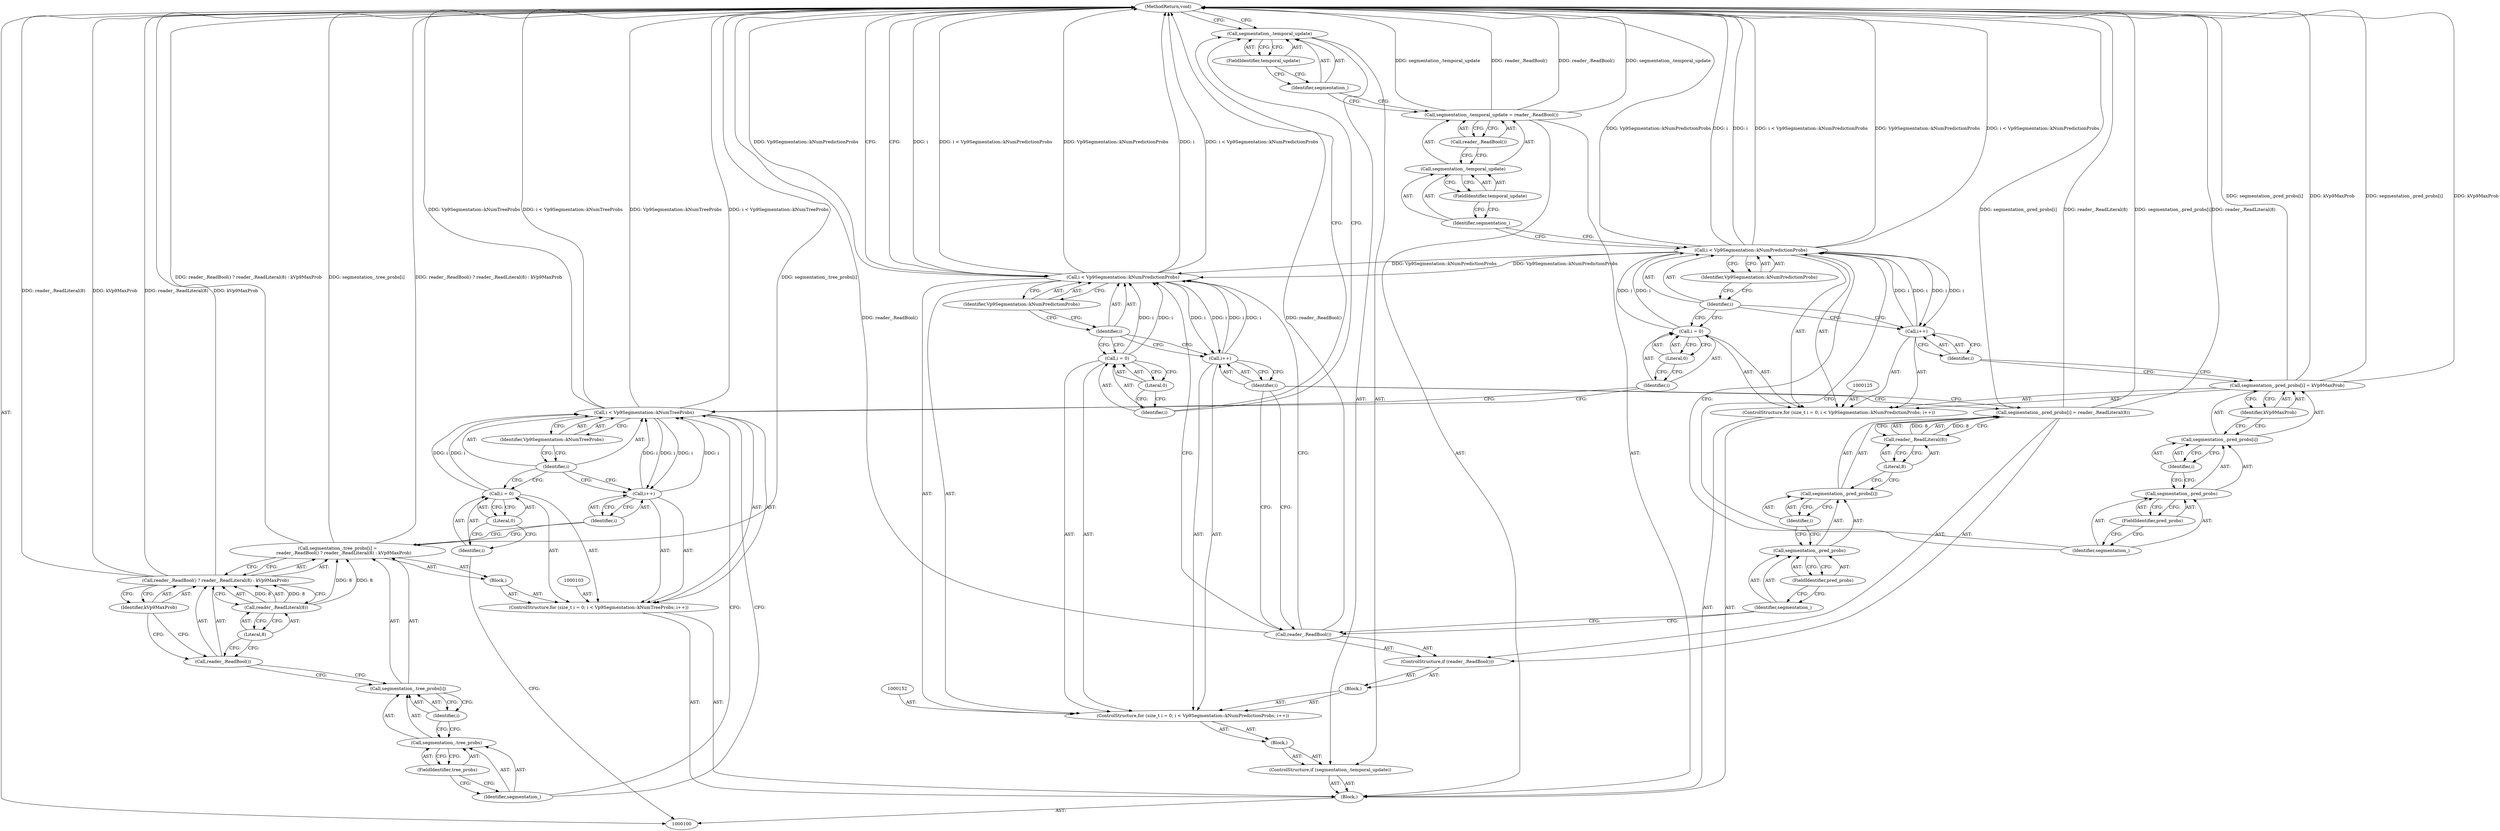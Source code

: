 digraph "1_Chrome_27c68f543e5eba779902447445dfb05ec3f5bf75_20" {
"1000172" [label="(MethodReturn,void)"];
"1000101" [label="(Block,)"];
"1000144" [label="(FieldIdentifier,temporal_update)"];
"1000141" [label="(Call,segmentation_.temporal_update = reader_.ReadBool())"];
"1000142" [label="(Call,segmentation_.temporal_update)"];
"1000143" [label="(Identifier,segmentation_)"];
"1000145" [label="(Call,reader_.ReadBool())"];
"1000146" [label="(ControlStructure,if (segmentation_.temporal_update))"];
"1000149" [label="(FieldIdentifier,temporal_update)"];
"1000150" [label="(Block,)"];
"1000147" [label="(Call,segmentation_.temporal_update)"];
"1000148" [label="(Identifier,segmentation_)"];
"1000153" [label="(Call,i = 0)"];
"1000154" [label="(Identifier,i)"];
"1000155" [label="(Literal,0)"];
"1000156" [label="(Call,i < Vp9Segmentation::kNumPredictionProbs)"];
"1000157" [label="(Identifier,i)"];
"1000158" [label="(Identifier,Vp9Segmentation::kNumPredictionProbs)"];
"1000151" [label="(ControlStructure,for (size_t i = 0; i < Vp9Segmentation::kNumPredictionProbs; i++))"];
"1000159" [label="(Call,i++)"];
"1000160" [label="(Identifier,i)"];
"1000161" [label="(Block,)"];
"1000163" [label="(Call,reader_.ReadBool())"];
"1000162" [label="(ControlStructure,if (reader_.ReadBool()))"];
"1000168" [label="(FieldIdentifier,pred_probs)"];
"1000169" [label="(Identifier,i)"];
"1000170" [label="(Call,reader_.ReadLiteral(8))"];
"1000171" [label="(Literal,8)"];
"1000164" [label="(Call,segmentation_.pred_probs[i] = reader_.ReadLiteral(8))"];
"1000165" [label="(Call,segmentation_.pred_probs[i])"];
"1000166" [label="(Call,segmentation_.pred_probs)"];
"1000167" [label="(Identifier,segmentation_)"];
"1000104" [label="(Call,i = 0)"];
"1000105" [label="(Identifier,i)"];
"1000106" [label="(Literal,0)"];
"1000107" [label="(Call,i < Vp9Segmentation::kNumTreeProbs)"];
"1000108" [label="(Identifier,i)"];
"1000109" [label="(Identifier,Vp9Segmentation::kNumTreeProbs)"];
"1000102" [label="(ControlStructure,for (size_t i = 0; i < Vp9Segmentation::kNumTreeProbs; i++))"];
"1000110" [label="(Call,i++)"];
"1000111" [label="(Identifier,i)"];
"1000112" [label="(Block,)"];
"1000117" [label="(FieldIdentifier,tree_probs)"];
"1000118" [label="(Identifier,i)"];
"1000113" [label="(Call,segmentation_.tree_probs[i] =\n         reader_.ReadBool() ? reader_.ReadLiteral(8) : kVp9MaxProb)"];
"1000114" [label="(Call,segmentation_.tree_probs[i])"];
"1000115" [label="(Call,segmentation_.tree_probs)"];
"1000116" [label="(Identifier,segmentation_)"];
"1000121" [label="(Call,reader_.ReadLiteral(8))"];
"1000122" [label="(Literal,8)"];
"1000123" [label="(Identifier,kVp9MaxProb)"];
"1000119" [label="(Call,reader_.ReadBool() ? reader_.ReadLiteral(8) : kVp9MaxProb)"];
"1000120" [label="(Call,reader_.ReadBool())"];
"1000126" [label="(Call,i = 0)"];
"1000127" [label="(Identifier,i)"];
"1000128" [label="(Literal,0)"];
"1000129" [label="(Call,i < Vp9Segmentation::kNumPredictionProbs)"];
"1000130" [label="(Identifier,i)"];
"1000131" [label="(Identifier,Vp9Segmentation::kNumPredictionProbs)"];
"1000124" [label="(ControlStructure,for (size_t i = 0; i < Vp9Segmentation::kNumPredictionProbs; i++))"];
"1000132" [label="(Call,i++)"];
"1000133" [label="(Identifier,i)"];
"1000138" [label="(FieldIdentifier,pred_probs)"];
"1000139" [label="(Identifier,i)"];
"1000140" [label="(Identifier,kVp9MaxProb)"];
"1000134" [label="(Call,segmentation_.pred_probs[i] = kVp9MaxProb)"];
"1000135" [label="(Call,segmentation_.pred_probs[i])"];
"1000136" [label="(Call,segmentation_.pred_probs)"];
"1000137" [label="(Identifier,segmentation_)"];
"1000172" -> "1000100"  [label="AST: "];
"1000172" -> "1000156"  [label="CFG: "];
"1000172" -> "1000147"  [label="CFG: "];
"1000141" -> "1000172"  [label="DDG: segmentation_.temporal_update"];
"1000141" -> "1000172"  [label="DDG: reader_.ReadBool()"];
"1000107" -> "1000172"  [label="DDG: i < Vp9Segmentation::kNumTreeProbs"];
"1000107" -> "1000172"  [label="DDG: Vp9Segmentation::kNumTreeProbs"];
"1000156" -> "1000172"  [label="DDG: i"];
"1000156" -> "1000172"  [label="DDG: i < Vp9Segmentation::kNumPredictionProbs"];
"1000156" -> "1000172"  [label="DDG: Vp9Segmentation::kNumPredictionProbs"];
"1000113" -> "1000172"  [label="DDG: segmentation_.tree_probs[i]"];
"1000113" -> "1000172"  [label="DDG: reader_.ReadBool() ? reader_.ReadLiteral(8) : kVp9MaxProb"];
"1000134" -> "1000172"  [label="DDG: kVp9MaxProb"];
"1000134" -> "1000172"  [label="DDG: segmentation_.pred_probs[i]"];
"1000119" -> "1000172"  [label="DDG: reader_.ReadLiteral(8)"];
"1000119" -> "1000172"  [label="DDG: kVp9MaxProb"];
"1000164" -> "1000172"  [label="DDG: reader_.ReadLiteral(8)"];
"1000164" -> "1000172"  [label="DDG: segmentation_.pred_probs[i]"];
"1000163" -> "1000172"  [label="DDG: reader_.ReadBool()"];
"1000129" -> "1000172"  [label="DDG: i"];
"1000129" -> "1000172"  [label="DDG: i < Vp9Segmentation::kNumPredictionProbs"];
"1000129" -> "1000172"  [label="DDG: Vp9Segmentation::kNumPredictionProbs"];
"1000101" -> "1000100"  [label="AST: "];
"1000102" -> "1000101"  [label="AST: "];
"1000124" -> "1000101"  [label="AST: "];
"1000141" -> "1000101"  [label="AST: "];
"1000146" -> "1000101"  [label="AST: "];
"1000144" -> "1000142"  [label="AST: "];
"1000144" -> "1000143"  [label="CFG: "];
"1000142" -> "1000144"  [label="CFG: "];
"1000141" -> "1000101"  [label="AST: "];
"1000141" -> "1000145"  [label="CFG: "];
"1000142" -> "1000141"  [label="AST: "];
"1000145" -> "1000141"  [label="AST: "];
"1000148" -> "1000141"  [label="CFG: "];
"1000141" -> "1000172"  [label="DDG: segmentation_.temporal_update"];
"1000141" -> "1000172"  [label="DDG: reader_.ReadBool()"];
"1000142" -> "1000141"  [label="AST: "];
"1000142" -> "1000144"  [label="CFG: "];
"1000143" -> "1000142"  [label="AST: "];
"1000144" -> "1000142"  [label="AST: "];
"1000145" -> "1000142"  [label="CFG: "];
"1000143" -> "1000142"  [label="AST: "];
"1000143" -> "1000129"  [label="CFG: "];
"1000144" -> "1000143"  [label="CFG: "];
"1000145" -> "1000141"  [label="AST: "];
"1000145" -> "1000142"  [label="CFG: "];
"1000141" -> "1000145"  [label="CFG: "];
"1000146" -> "1000101"  [label="AST: "];
"1000147" -> "1000146"  [label="AST: "];
"1000150" -> "1000146"  [label="AST: "];
"1000149" -> "1000147"  [label="AST: "];
"1000149" -> "1000148"  [label="CFG: "];
"1000147" -> "1000149"  [label="CFG: "];
"1000150" -> "1000146"  [label="AST: "];
"1000151" -> "1000150"  [label="AST: "];
"1000147" -> "1000146"  [label="AST: "];
"1000147" -> "1000149"  [label="CFG: "];
"1000148" -> "1000147"  [label="AST: "];
"1000149" -> "1000147"  [label="AST: "];
"1000154" -> "1000147"  [label="CFG: "];
"1000172" -> "1000147"  [label="CFG: "];
"1000148" -> "1000147"  [label="AST: "];
"1000148" -> "1000141"  [label="CFG: "];
"1000149" -> "1000148"  [label="CFG: "];
"1000153" -> "1000151"  [label="AST: "];
"1000153" -> "1000155"  [label="CFG: "];
"1000154" -> "1000153"  [label="AST: "];
"1000155" -> "1000153"  [label="AST: "];
"1000157" -> "1000153"  [label="CFG: "];
"1000153" -> "1000156"  [label="DDG: i"];
"1000154" -> "1000153"  [label="AST: "];
"1000154" -> "1000147"  [label="CFG: "];
"1000155" -> "1000154"  [label="CFG: "];
"1000155" -> "1000153"  [label="AST: "];
"1000155" -> "1000154"  [label="CFG: "];
"1000153" -> "1000155"  [label="CFG: "];
"1000156" -> "1000151"  [label="AST: "];
"1000156" -> "1000158"  [label="CFG: "];
"1000157" -> "1000156"  [label="AST: "];
"1000158" -> "1000156"  [label="AST: "];
"1000163" -> "1000156"  [label="CFG: "];
"1000172" -> "1000156"  [label="CFG: "];
"1000156" -> "1000172"  [label="DDG: i"];
"1000156" -> "1000172"  [label="DDG: i < Vp9Segmentation::kNumPredictionProbs"];
"1000156" -> "1000172"  [label="DDG: Vp9Segmentation::kNumPredictionProbs"];
"1000159" -> "1000156"  [label="DDG: i"];
"1000153" -> "1000156"  [label="DDG: i"];
"1000129" -> "1000156"  [label="DDG: Vp9Segmentation::kNumPredictionProbs"];
"1000156" -> "1000159"  [label="DDG: i"];
"1000157" -> "1000156"  [label="AST: "];
"1000157" -> "1000153"  [label="CFG: "];
"1000157" -> "1000159"  [label="CFG: "];
"1000158" -> "1000157"  [label="CFG: "];
"1000158" -> "1000156"  [label="AST: "];
"1000158" -> "1000157"  [label="CFG: "];
"1000156" -> "1000158"  [label="CFG: "];
"1000151" -> "1000150"  [label="AST: "];
"1000152" -> "1000151"  [label="AST: "];
"1000153" -> "1000151"  [label="AST: "];
"1000156" -> "1000151"  [label="AST: "];
"1000159" -> "1000151"  [label="AST: "];
"1000161" -> "1000151"  [label="AST: "];
"1000159" -> "1000151"  [label="AST: "];
"1000159" -> "1000160"  [label="CFG: "];
"1000160" -> "1000159"  [label="AST: "];
"1000157" -> "1000159"  [label="CFG: "];
"1000159" -> "1000156"  [label="DDG: i"];
"1000156" -> "1000159"  [label="DDG: i"];
"1000160" -> "1000159"  [label="AST: "];
"1000160" -> "1000164"  [label="CFG: "];
"1000160" -> "1000163"  [label="CFG: "];
"1000159" -> "1000160"  [label="CFG: "];
"1000161" -> "1000151"  [label="AST: "];
"1000162" -> "1000161"  [label="AST: "];
"1000163" -> "1000162"  [label="AST: "];
"1000163" -> "1000156"  [label="CFG: "];
"1000167" -> "1000163"  [label="CFG: "];
"1000160" -> "1000163"  [label="CFG: "];
"1000163" -> "1000172"  [label="DDG: reader_.ReadBool()"];
"1000162" -> "1000161"  [label="AST: "];
"1000163" -> "1000162"  [label="AST: "];
"1000164" -> "1000162"  [label="AST: "];
"1000168" -> "1000166"  [label="AST: "];
"1000168" -> "1000167"  [label="CFG: "];
"1000166" -> "1000168"  [label="CFG: "];
"1000169" -> "1000165"  [label="AST: "];
"1000169" -> "1000166"  [label="CFG: "];
"1000165" -> "1000169"  [label="CFG: "];
"1000170" -> "1000164"  [label="AST: "];
"1000170" -> "1000171"  [label="CFG: "];
"1000171" -> "1000170"  [label="AST: "];
"1000164" -> "1000170"  [label="CFG: "];
"1000170" -> "1000164"  [label="DDG: 8"];
"1000171" -> "1000170"  [label="AST: "];
"1000171" -> "1000165"  [label="CFG: "];
"1000170" -> "1000171"  [label="CFG: "];
"1000164" -> "1000162"  [label="AST: "];
"1000164" -> "1000170"  [label="CFG: "];
"1000165" -> "1000164"  [label="AST: "];
"1000170" -> "1000164"  [label="AST: "];
"1000160" -> "1000164"  [label="CFG: "];
"1000164" -> "1000172"  [label="DDG: reader_.ReadLiteral(8)"];
"1000164" -> "1000172"  [label="DDG: segmentation_.pred_probs[i]"];
"1000170" -> "1000164"  [label="DDG: 8"];
"1000165" -> "1000164"  [label="AST: "];
"1000165" -> "1000169"  [label="CFG: "];
"1000166" -> "1000165"  [label="AST: "];
"1000169" -> "1000165"  [label="AST: "];
"1000171" -> "1000165"  [label="CFG: "];
"1000166" -> "1000165"  [label="AST: "];
"1000166" -> "1000168"  [label="CFG: "];
"1000167" -> "1000166"  [label="AST: "];
"1000168" -> "1000166"  [label="AST: "];
"1000169" -> "1000166"  [label="CFG: "];
"1000167" -> "1000166"  [label="AST: "];
"1000167" -> "1000163"  [label="CFG: "];
"1000168" -> "1000167"  [label="CFG: "];
"1000104" -> "1000102"  [label="AST: "];
"1000104" -> "1000106"  [label="CFG: "];
"1000105" -> "1000104"  [label="AST: "];
"1000106" -> "1000104"  [label="AST: "];
"1000108" -> "1000104"  [label="CFG: "];
"1000104" -> "1000107"  [label="DDG: i"];
"1000105" -> "1000104"  [label="AST: "];
"1000105" -> "1000100"  [label="CFG: "];
"1000106" -> "1000105"  [label="CFG: "];
"1000106" -> "1000104"  [label="AST: "];
"1000106" -> "1000105"  [label="CFG: "];
"1000104" -> "1000106"  [label="CFG: "];
"1000107" -> "1000102"  [label="AST: "];
"1000107" -> "1000109"  [label="CFG: "];
"1000108" -> "1000107"  [label="AST: "];
"1000109" -> "1000107"  [label="AST: "];
"1000116" -> "1000107"  [label="CFG: "];
"1000127" -> "1000107"  [label="CFG: "];
"1000107" -> "1000172"  [label="DDG: i < Vp9Segmentation::kNumTreeProbs"];
"1000107" -> "1000172"  [label="DDG: Vp9Segmentation::kNumTreeProbs"];
"1000104" -> "1000107"  [label="DDG: i"];
"1000110" -> "1000107"  [label="DDG: i"];
"1000107" -> "1000110"  [label="DDG: i"];
"1000108" -> "1000107"  [label="AST: "];
"1000108" -> "1000104"  [label="CFG: "];
"1000108" -> "1000110"  [label="CFG: "];
"1000109" -> "1000108"  [label="CFG: "];
"1000109" -> "1000107"  [label="AST: "];
"1000109" -> "1000108"  [label="CFG: "];
"1000107" -> "1000109"  [label="CFG: "];
"1000102" -> "1000101"  [label="AST: "];
"1000103" -> "1000102"  [label="AST: "];
"1000104" -> "1000102"  [label="AST: "];
"1000107" -> "1000102"  [label="AST: "];
"1000110" -> "1000102"  [label="AST: "];
"1000112" -> "1000102"  [label="AST: "];
"1000110" -> "1000102"  [label="AST: "];
"1000110" -> "1000111"  [label="CFG: "];
"1000111" -> "1000110"  [label="AST: "];
"1000108" -> "1000110"  [label="CFG: "];
"1000110" -> "1000107"  [label="DDG: i"];
"1000107" -> "1000110"  [label="DDG: i"];
"1000111" -> "1000110"  [label="AST: "];
"1000111" -> "1000113"  [label="CFG: "];
"1000110" -> "1000111"  [label="CFG: "];
"1000112" -> "1000102"  [label="AST: "];
"1000113" -> "1000112"  [label="AST: "];
"1000117" -> "1000115"  [label="AST: "];
"1000117" -> "1000116"  [label="CFG: "];
"1000115" -> "1000117"  [label="CFG: "];
"1000118" -> "1000114"  [label="AST: "];
"1000118" -> "1000115"  [label="CFG: "];
"1000114" -> "1000118"  [label="CFG: "];
"1000113" -> "1000112"  [label="AST: "];
"1000113" -> "1000119"  [label="CFG: "];
"1000114" -> "1000113"  [label="AST: "];
"1000119" -> "1000113"  [label="AST: "];
"1000111" -> "1000113"  [label="CFG: "];
"1000113" -> "1000172"  [label="DDG: segmentation_.tree_probs[i]"];
"1000113" -> "1000172"  [label="DDG: reader_.ReadBool() ? reader_.ReadLiteral(8) : kVp9MaxProb"];
"1000121" -> "1000113"  [label="DDG: 8"];
"1000114" -> "1000113"  [label="AST: "];
"1000114" -> "1000118"  [label="CFG: "];
"1000115" -> "1000114"  [label="AST: "];
"1000118" -> "1000114"  [label="AST: "];
"1000120" -> "1000114"  [label="CFG: "];
"1000115" -> "1000114"  [label="AST: "];
"1000115" -> "1000117"  [label="CFG: "];
"1000116" -> "1000115"  [label="AST: "];
"1000117" -> "1000115"  [label="AST: "];
"1000118" -> "1000115"  [label="CFG: "];
"1000116" -> "1000115"  [label="AST: "];
"1000116" -> "1000107"  [label="CFG: "];
"1000117" -> "1000116"  [label="CFG: "];
"1000121" -> "1000119"  [label="AST: "];
"1000121" -> "1000122"  [label="CFG: "];
"1000122" -> "1000121"  [label="AST: "];
"1000119" -> "1000121"  [label="CFG: "];
"1000121" -> "1000113"  [label="DDG: 8"];
"1000121" -> "1000119"  [label="DDG: 8"];
"1000122" -> "1000121"  [label="AST: "];
"1000122" -> "1000120"  [label="CFG: "];
"1000121" -> "1000122"  [label="CFG: "];
"1000123" -> "1000119"  [label="AST: "];
"1000123" -> "1000120"  [label="CFG: "];
"1000119" -> "1000123"  [label="CFG: "];
"1000119" -> "1000113"  [label="AST: "];
"1000119" -> "1000121"  [label="CFG: "];
"1000119" -> "1000123"  [label="CFG: "];
"1000120" -> "1000119"  [label="AST: "];
"1000121" -> "1000119"  [label="AST: "];
"1000123" -> "1000119"  [label="AST: "];
"1000113" -> "1000119"  [label="CFG: "];
"1000119" -> "1000172"  [label="DDG: reader_.ReadLiteral(8)"];
"1000119" -> "1000172"  [label="DDG: kVp9MaxProb"];
"1000121" -> "1000119"  [label="DDG: 8"];
"1000120" -> "1000119"  [label="AST: "];
"1000120" -> "1000114"  [label="CFG: "];
"1000122" -> "1000120"  [label="CFG: "];
"1000123" -> "1000120"  [label="CFG: "];
"1000126" -> "1000124"  [label="AST: "];
"1000126" -> "1000128"  [label="CFG: "];
"1000127" -> "1000126"  [label="AST: "];
"1000128" -> "1000126"  [label="AST: "];
"1000130" -> "1000126"  [label="CFG: "];
"1000126" -> "1000129"  [label="DDG: i"];
"1000127" -> "1000126"  [label="AST: "];
"1000127" -> "1000107"  [label="CFG: "];
"1000128" -> "1000127"  [label="CFG: "];
"1000128" -> "1000126"  [label="AST: "];
"1000128" -> "1000127"  [label="CFG: "];
"1000126" -> "1000128"  [label="CFG: "];
"1000129" -> "1000124"  [label="AST: "];
"1000129" -> "1000131"  [label="CFG: "];
"1000130" -> "1000129"  [label="AST: "];
"1000131" -> "1000129"  [label="AST: "];
"1000137" -> "1000129"  [label="CFG: "];
"1000143" -> "1000129"  [label="CFG: "];
"1000129" -> "1000172"  [label="DDG: i"];
"1000129" -> "1000172"  [label="DDG: i < Vp9Segmentation::kNumPredictionProbs"];
"1000129" -> "1000172"  [label="DDG: Vp9Segmentation::kNumPredictionProbs"];
"1000126" -> "1000129"  [label="DDG: i"];
"1000132" -> "1000129"  [label="DDG: i"];
"1000129" -> "1000132"  [label="DDG: i"];
"1000129" -> "1000156"  [label="DDG: Vp9Segmentation::kNumPredictionProbs"];
"1000130" -> "1000129"  [label="AST: "];
"1000130" -> "1000126"  [label="CFG: "];
"1000130" -> "1000132"  [label="CFG: "];
"1000131" -> "1000130"  [label="CFG: "];
"1000131" -> "1000129"  [label="AST: "];
"1000131" -> "1000130"  [label="CFG: "];
"1000129" -> "1000131"  [label="CFG: "];
"1000124" -> "1000101"  [label="AST: "];
"1000125" -> "1000124"  [label="AST: "];
"1000126" -> "1000124"  [label="AST: "];
"1000129" -> "1000124"  [label="AST: "];
"1000132" -> "1000124"  [label="AST: "];
"1000134" -> "1000124"  [label="AST: "];
"1000132" -> "1000124"  [label="AST: "];
"1000132" -> "1000133"  [label="CFG: "];
"1000133" -> "1000132"  [label="AST: "];
"1000130" -> "1000132"  [label="CFG: "];
"1000132" -> "1000129"  [label="DDG: i"];
"1000129" -> "1000132"  [label="DDG: i"];
"1000133" -> "1000132"  [label="AST: "];
"1000133" -> "1000134"  [label="CFG: "];
"1000132" -> "1000133"  [label="CFG: "];
"1000138" -> "1000136"  [label="AST: "];
"1000138" -> "1000137"  [label="CFG: "];
"1000136" -> "1000138"  [label="CFG: "];
"1000139" -> "1000135"  [label="AST: "];
"1000139" -> "1000136"  [label="CFG: "];
"1000135" -> "1000139"  [label="CFG: "];
"1000140" -> "1000134"  [label="AST: "];
"1000140" -> "1000135"  [label="CFG: "];
"1000134" -> "1000140"  [label="CFG: "];
"1000134" -> "1000124"  [label="AST: "];
"1000134" -> "1000140"  [label="CFG: "];
"1000135" -> "1000134"  [label="AST: "];
"1000140" -> "1000134"  [label="AST: "];
"1000133" -> "1000134"  [label="CFG: "];
"1000134" -> "1000172"  [label="DDG: kVp9MaxProb"];
"1000134" -> "1000172"  [label="DDG: segmentation_.pred_probs[i]"];
"1000135" -> "1000134"  [label="AST: "];
"1000135" -> "1000139"  [label="CFG: "];
"1000136" -> "1000135"  [label="AST: "];
"1000139" -> "1000135"  [label="AST: "];
"1000140" -> "1000135"  [label="CFG: "];
"1000136" -> "1000135"  [label="AST: "];
"1000136" -> "1000138"  [label="CFG: "];
"1000137" -> "1000136"  [label="AST: "];
"1000138" -> "1000136"  [label="AST: "];
"1000139" -> "1000136"  [label="CFG: "];
"1000137" -> "1000136"  [label="AST: "];
"1000137" -> "1000129"  [label="CFG: "];
"1000138" -> "1000137"  [label="CFG: "];
}
